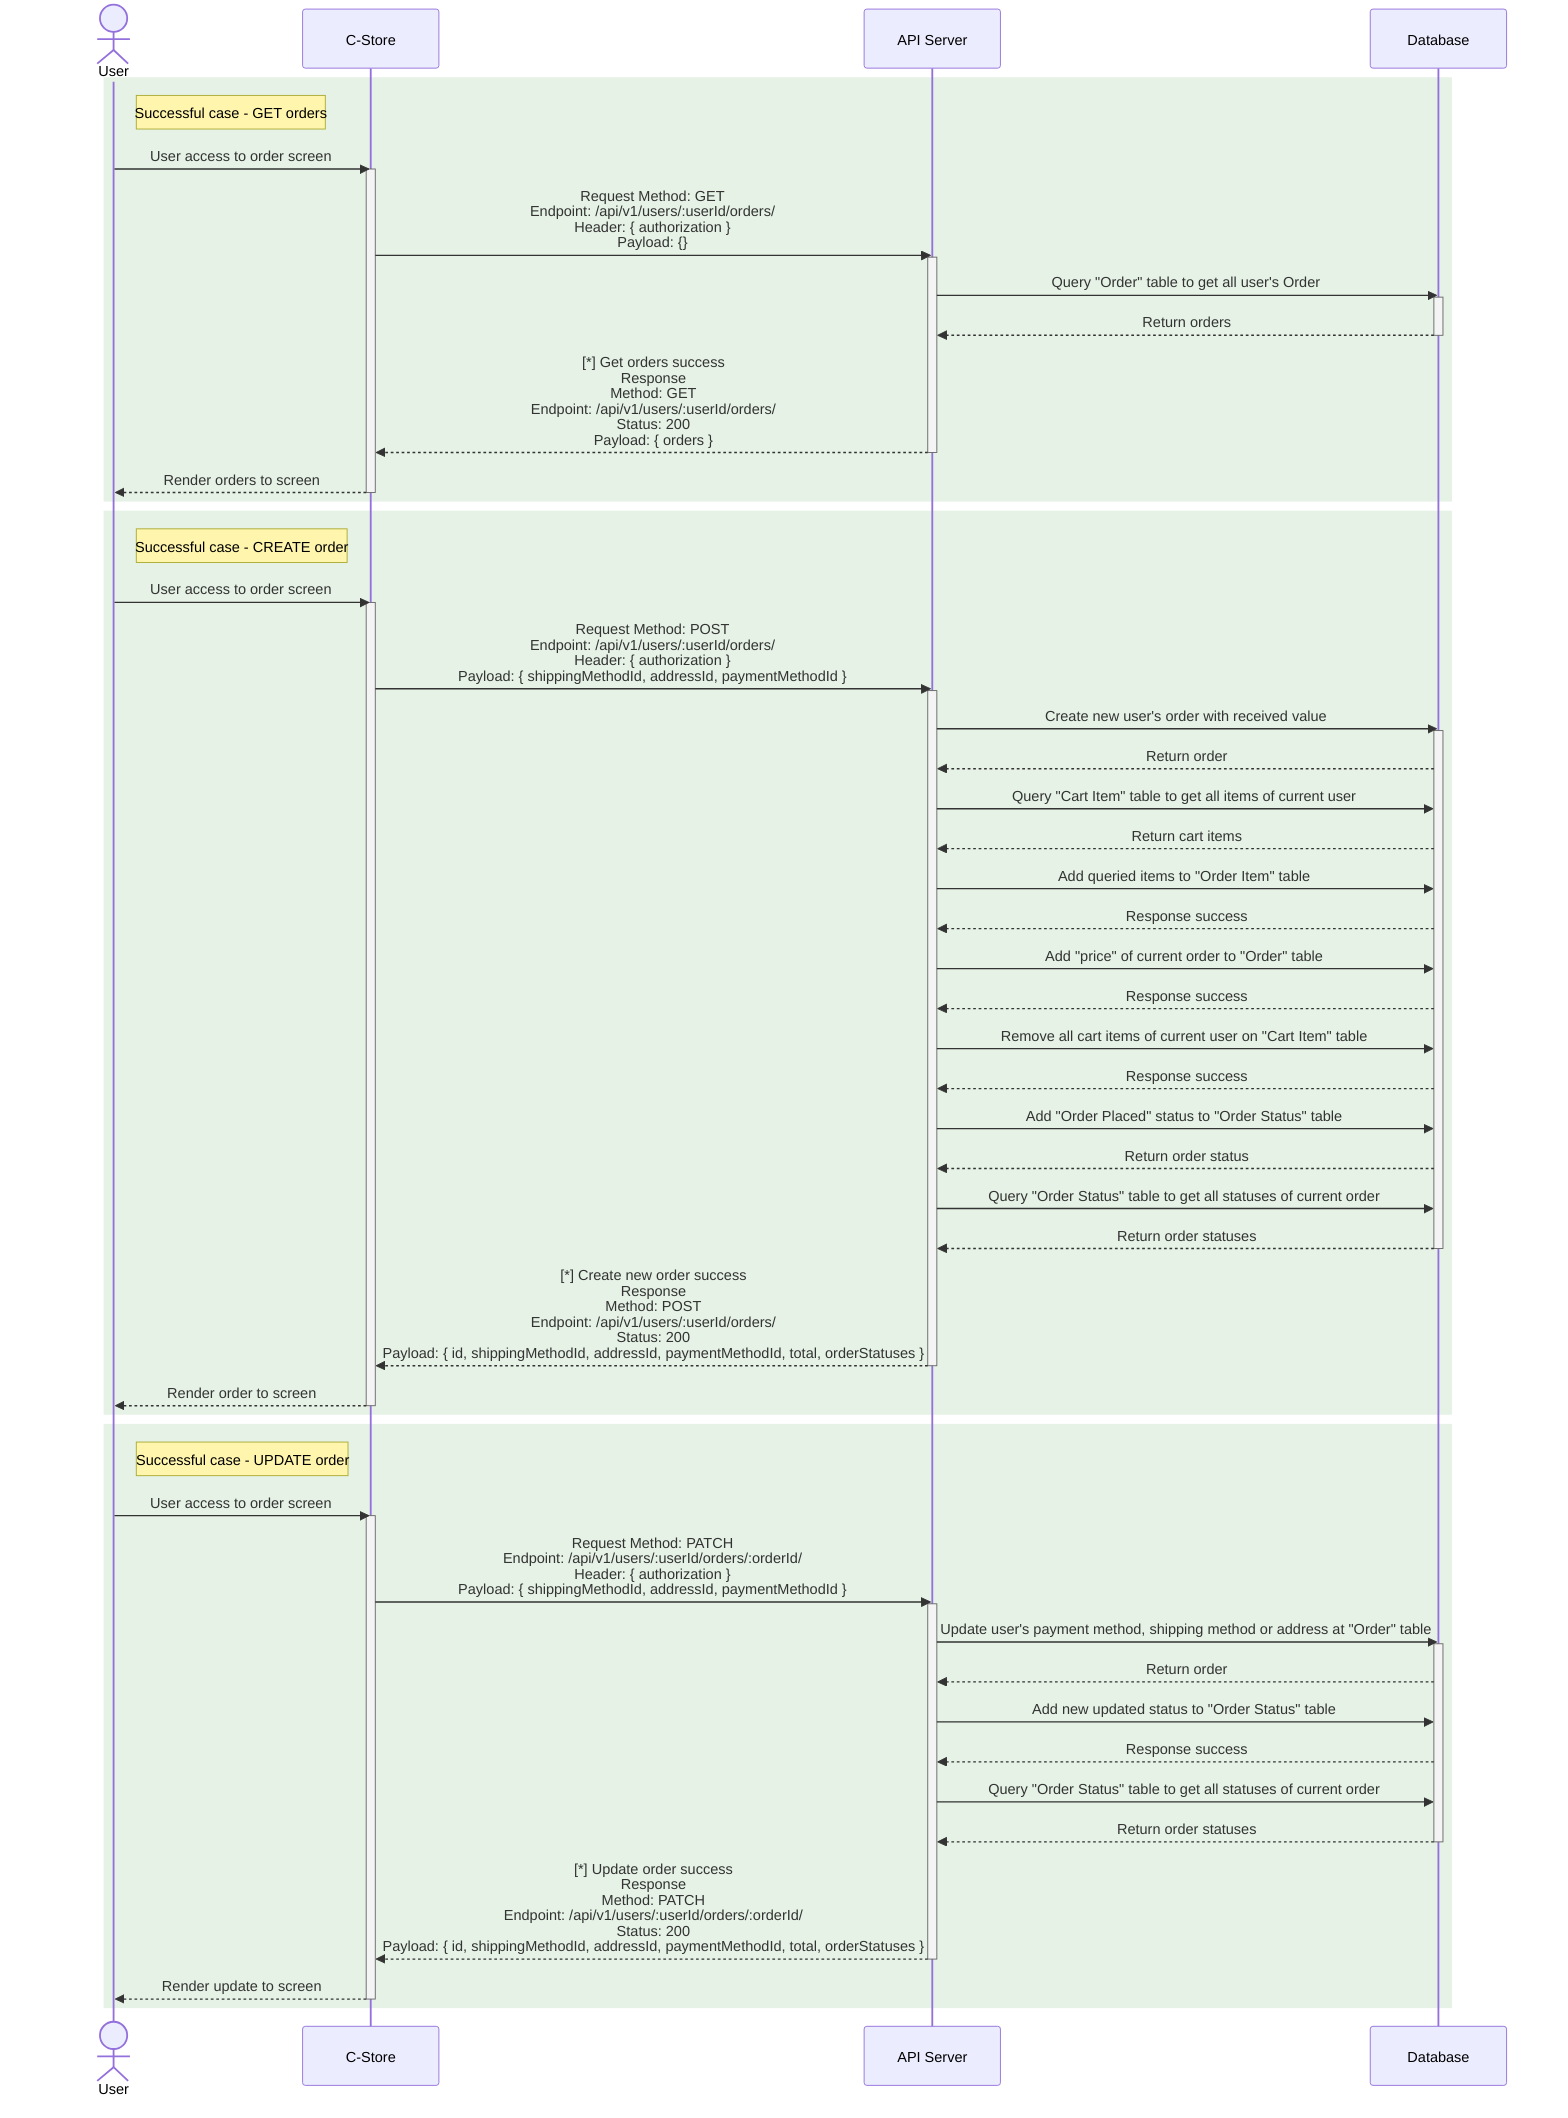 sequenceDiagram
    actor User
    participant C-Store
    participant API Server
    participant Database

    %% GET orders
    rect rgb(0, 128, 0, 0.1)
        Note right of User: Successful case - GET orders
        User->>C-Store: User access to order screen
        activate C-Store
        C-Store->>API Server: Request Method: GET<br>Endpoint: /api/v1/users/:userId/orders/<br>Header: { authorization }<br>Payload: {}
        activate API Server
        API Server->>Database: Query "Order" table to get all user's Order
        activate Database
        Database-->>API Server: Return orders
        deactivate Database
        API Server-->>C-Store: [*] Get orders success<br>Response<br>Method: GET<br>Endpoint: /api/v1/users/:userId/orders/<br>Status: 200<br>Payload: { orders }
        deactivate API Server
        C-Store-->>User: Render orders to screen
        deactivate C-Store
    end

    %% CREATE order
    rect rgb(0, 128, 0, 0.1)
        Note right of User: Successful case - CREATE order
        User->>C-Store: User access to order screen
        activate C-Store
        C-Store->>API Server: Request Method: POST<br>Endpoint: /api/v1/users/:userId/orders/<br>Header: { authorization }<br>Payload: { shippingMethodId, addressId, paymentMethodId }
        activate API Server
        
        API Server->>Database: Create new user's order with received value
        activate Database
        Database-->>API Server: Return order
        
        API Server->>Database: Query "Cart Item" table to get all items of current user
        Database-->>API Server: Return cart items
        
        API Server->>Database: Add queried items to "Order Item" table
        Database-->>API Server: Response success
        
        API Server->>Database: Add "price" of current order to "Order" table
        Database-->>API Server: Response success
        
        API Server->>Database: Remove all cart items of current user on "Cart Item" table
        Database-->>API Server: Response success
        
        API Server->>Database: Add "Order Placed" status to "Order Status" table
        Database-->>API Server: Return order status
        
        API Server->>Database: Query "Order Status" table to get all statuses of current order
        Database-->>API Server: Return order statuses
        deactivate Database
        
        API Server-->>C-Store: [*] Create new order success<br>Response<br>Method: POST<br>Endpoint: /api/v1/users/:userId/orders/<br>Status: 200<br>Payload: { id, shippingMethodId, addressId, paymentMethodId, total, orderStatuses }
        deactivate API Server
        
        C-Store-->>User: Render order to screen
        deactivate C-Store
    end

    %% UPDATE order
    rect rgb(0, 128, 0, 0.1)
        Note right of User: Successful case - UPDATE order
        User->>C-Store: User access to order screen
        activate C-Store
        C-Store->>API Server: Request Method: PATCH<br>Endpoint: /api/v1/users/:userId/orders/:orderId/<br>Header: { authorization }<br>Payload: { shippingMethodId, addressId, paymentMethodId }
        activate API Server
        
        API Server->>Database: Update user's payment method, shipping method or address at "Order" table
        activate Database
        Database-->>API Server: Return order
        
        API Server->>Database: Add new updated status to "Order Status" table
        Database-->>API Server: Response success
        
        API Server->>Database: Query "Order Status" table to get all statuses of current order
        Database-->>API Server: Return order statuses
        deactivate Database
        
        API Server-->>C-Store: [*] Update order success<br>Response<br>Method: PATCH<br>Endpoint: /api/v1/users/:userId/orders/:orderId/<br>Status: 200<br>Payload: { id, shippingMethodId, addressId, paymentMethodId, total, orderStatuses }
        deactivate API Server
        
        C-Store-->>User: Render update to screen
        deactivate C-Store
    end